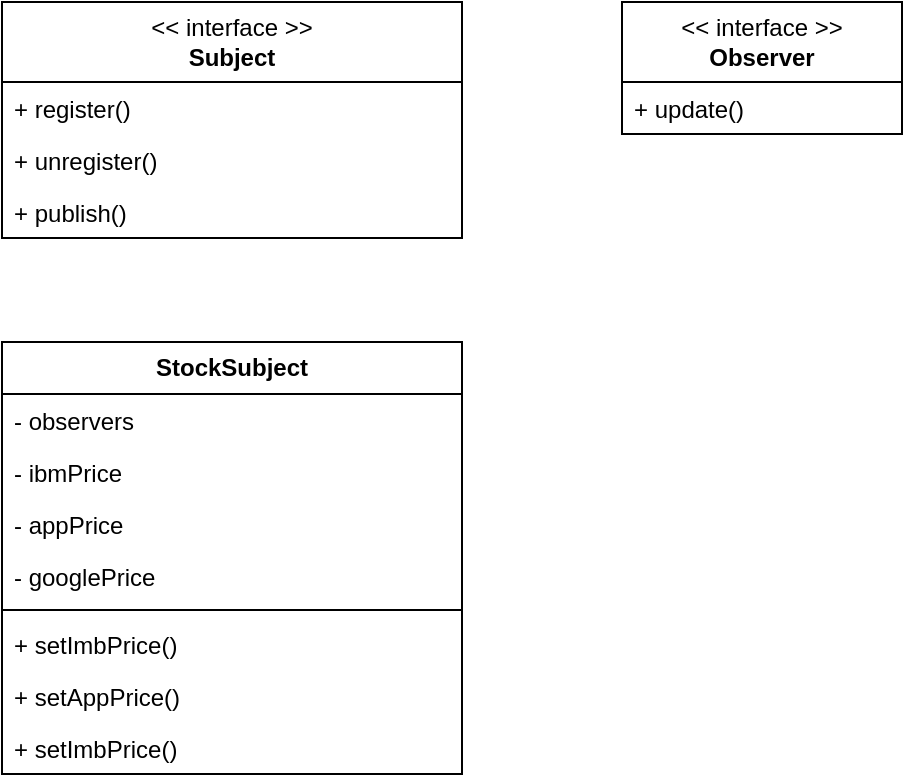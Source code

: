 <mxfile version="21.6.8" type="github">
  <diagram id="ol0al3_O7qeimlaXuuzj" name="Page-1">
    <mxGraphModel dx="1102" dy="504" grid="1" gridSize="10" guides="1" tooltips="1" connect="1" arrows="1" fold="1" page="1" pageScale="1" pageWidth="850" pageHeight="1100" math="0" shadow="0">
      <root>
        <mxCell id="0" />
        <mxCell id="1" parent="0" />
        <mxCell id="n4xZi3wqIaFylWsxnWv0-1" value="&amp;lt;&amp;lt; interface &amp;gt;&amp;gt;&lt;br&gt;&lt;b&gt;Subject&lt;/b&gt;" style="swimlane;fontStyle=0;childLayout=stackLayout;horizontal=1;startSize=40;fillColor=none;horizontalStack=0;resizeParent=1;resizeParentMax=0;resizeLast=0;collapsible=1;marginBottom=0;whiteSpace=wrap;html=1;" parent="1" vertex="1">
          <mxGeometry x="100" y="80" width="230" height="118" as="geometry" />
        </mxCell>
        <mxCell id="n4xZi3wqIaFylWsxnWv0-2" value="+ register()" style="text;strokeColor=none;fillColor=none;align=left;verticalAlign=top;spacingLeft=4;spacingRight=4;overflow=hidden;rotatable=0;points=[[0,0.5],[1,0.5]];portConstraint=eastwest;whiteSpace=wrap;html=1;" parent="n4xZi3wqIaFylWsxnWv0-1" vertex="1">
          <mxGeometry y="40" width="230" height="26" as="geometry" />
        </mxCell>
        <mxCell id="n4xZi3wqIaFylWsxnWv0-3" value="+ unregister()" style="text;strokeColor=none;fillColor=none;align=left;verticalAlign=top;spacingLeft=4;spacingRight=4;overflow=hidden;rotatable=0;points=[[0,0.5],[1,0.5]];portConstraint=eastwest;whiteSpace=wrap;html=1;" parent="n4xZi3wqIaFylWsxnWv0-1" vertex="1">
          <mxGeometry y="66" width="230" height="26" as="geometry" />
        </mxCell>
        <mxCell id="n4xZi3wqIaFylWsxnWv0-4" value="+ publish()" style="text;strokeColor=none;fillColor=none;align=left;verticalAlign=top;spacingLeft=4;spacingRight=4;overflow=hidden;rotatable=0;points=[[0,0.5],[1,0.5]];portConstraint=eastwest;whiteSpace=wrap;html=1;" parent="n4xZi3wqIaFylWsxnWv0-1" vertex="1">
          <mxGeometry y="92" width="230" height="26" as="geometry" />
        </mxCell>
        <mxCell id="n4xZi3wqIaFylWsxnWv0-5" value="&amp;lt;&amp;lt; interface &amp;gt;&amp;gt;&lt;br style=&quot;border-color: var(--border-color);&quot;&gt;&lt;b&gt;Observer&lt;/b&gt;" style="swimlane;fontStyle=0;childLayout=stackLayout;horizontal=1;startSize=40;fillColor=none;horizontalStack=0;resizeParent=1;resizeParentMax=0;resizeLast=0;collapsible=1;marginBottom=0;whiteSpace=wrap;html=1;" parent="1" vertex="1">
          <mxGeometry x="410" y="80" width="140" height="66" as="geometry" />
        </mxCell>
        <mxCell id="n4xZi3wqIaFylWsxnWv0-7" value="+ update()" style="text;strokeColor=none;fillColor=none;align=left;verticalAlign=top;spacingLeft=4;spacingRight=4;overflow=hidden;rotatable=0;points=[[0,0.5],[1,0.5]];portConstraint=eastwest;whiteSpace=wrap;html=1;" parent="n4xZi3wqIaFylWsxnWv0-5" vertex="1">
          <mxGeometry y="40" width="140" height="26" as="geometry" />
        </mxCell>
        <mxCell id="6RVkD7acKFJWYVjltDq_-1" value="&lt;b&gt;StockSubject&lt;/b&gt;" style="swimlane;fontStyle=0;childLayout=stackLayout;horizontal=1;startSize=26;fillColor=none;horizontalStack=0;resizeParent=1;resizeParentMax=0;resizeLast=0;collapsible=1;marginBottom=0;whiteSpace=wrap;html=1;" vertex="1" parent="1">
          <mxGeometry x="100" y="250" width="230" height="216" as="geometry" />
        </mxCell>
        <mxCell id="6RVkD7acKFJWYVjltDq_-2" value="- observers" style="text;strokeColor=none;fillColor=none;align=left;verticalAlign=top;spacingLeft=4;spacingRight=4;overflow=hidden;rotatable=0;points=[[0,0.5],[1,0.5]];portConstraint=eastwest;whiteSpace=wrap;html=1;" vertex="1" parent="6RVkD7acKFJWYVjltDq_-1">
          <mxGeometry y="26" width="230" height="26" as="geometry" />
        </mxCell>
        <mxCell id="6RVkD7acKFJWYVjltDq_-3" value="- ibmPrice" style="text;strokeColor=none;fillColor=none;align=left;verticalAlign=top;spacingLeft=4;spacingRight=4;overflow=hidden;rotatable=0;points=[[0,0.5],[1,0.5]];portConstraint=eastwest;whiteSpace=wrap;html=1;" vertex="1" parent="6RVkD7acKFJWYVjltDq_-1">
          <mxGeometry y="52" width="230" height="26" as="geometry" />
        </mxCell>
        <mxCell id="6RVkD7acKFJWYVjltDq_-4" value="-&amp;nbsp;appPrice" style="text;strokeColor=none;fillColor=none;align=left;verticalAlign=top;spacingLeft=4;spacingRight=4;overflow=hidden;rotatable=0;points=[[0,0.5],[1,0.5]];portConstraint=eastwest;whiteSpace=wrap;html=1;" vertex="1" parent="6RVkD7acKFJWYVjltDq_-1">
          <mxGeometry y="78" width="230" height="26" as="geometry" />
        </mxCell>
        <mxCell id="6RVkD7acKFJWYVjltDq_-5" value="- googlePrice" style="text;strokeColor=none;fillColor=none;align=left;verticalAlign=top;spacingLeft=4;spacingRight=4;overflow=hidden;rotatable=0;points=[[0,0.5],[1,0.5]];portConstraint=eastwest;whiteSpace=wrap;html=1;" vertex="1" parent="6RVkD7acKFJWYVjltDq_-1">
          <mxGeometry y="104" width="230" height="26" as="geometry" />
        </mxCell>
        <mxCell id="6RVkD7acKFJWYVjltDq_-7" value="" style="line;strokeWidth=1;fillColor=none;align=left;verticalAlign=middle;spacingTop=-1;spacingLeft=3;spacingRight=3;rotatable=0;labelPosition=right;points=[];portConstraint=eastwest;strokeColor=inherit;" vertex="1" parent="6RVkD7acKFJWYVjltDq_-1">
          <mxGeometry y="130" width="230" height="8" as="geometry" />
        </mxCell>
        <mxCell id="6RVkD7acKFJWYVjltDq_-6" value="+ setImbPrice()" style="text;strokeColor=none;fillColor=none;align=left;verticalAlign=top;spacingLeft=4;spacingRight=4;overflow=hidden;rotatable=0;points=[[0,0.5],[1,0.5]];portConstraint=eastwest;whiteSpace=wrap;html=1;" vertex="1" parent="6RVkD7acKFJWYVjltDq_-1">
          <mxGeometry y="138" width="230" height="26" as="geometry" />
        </mxCell>
        <mxCell id="6RVkD7acKFJWYVjltDq_-8" value="+ setAppPrice()" style="text;strokeColor=none;fillColor=none;align=left;verticalAlign=top;spacingLeft=4;spacingRight=4;overflow=hidden;rotatable=0;points=[[0,0.5],[1,0.5]];portConstraint=eastwest;whiteSpace=wrap;html=1;" vertex="1" parent="6RVkD7acKFJWYVjltDq_-1">
          <mxGeometry y="164" width="230" height="26" as="geometry" />
        </mxCell>
        <mxCell id="6RVkD7acKFJWYVjltDq_-9" value="+ setImbPrice()" style="text;strokeColor=none;fillColor=none;align=left;verticalAlign=top;spacingLeft=4;spacingRight=4;overflow=hidden;rotatable=0;points=[[0,0.5],[1,0.5]];portConstraint=eastwest;whiteSpace=wrap;html=1;" vertex="1" parent="6RVkD7acKFJWYVjltDq_-1">
          <mxGeometry y="190" width="230" height="26" as="geometry" />
        </mxCell>
      </root>
    </mxGraphModel>
  </diagram>
</mxfile>
